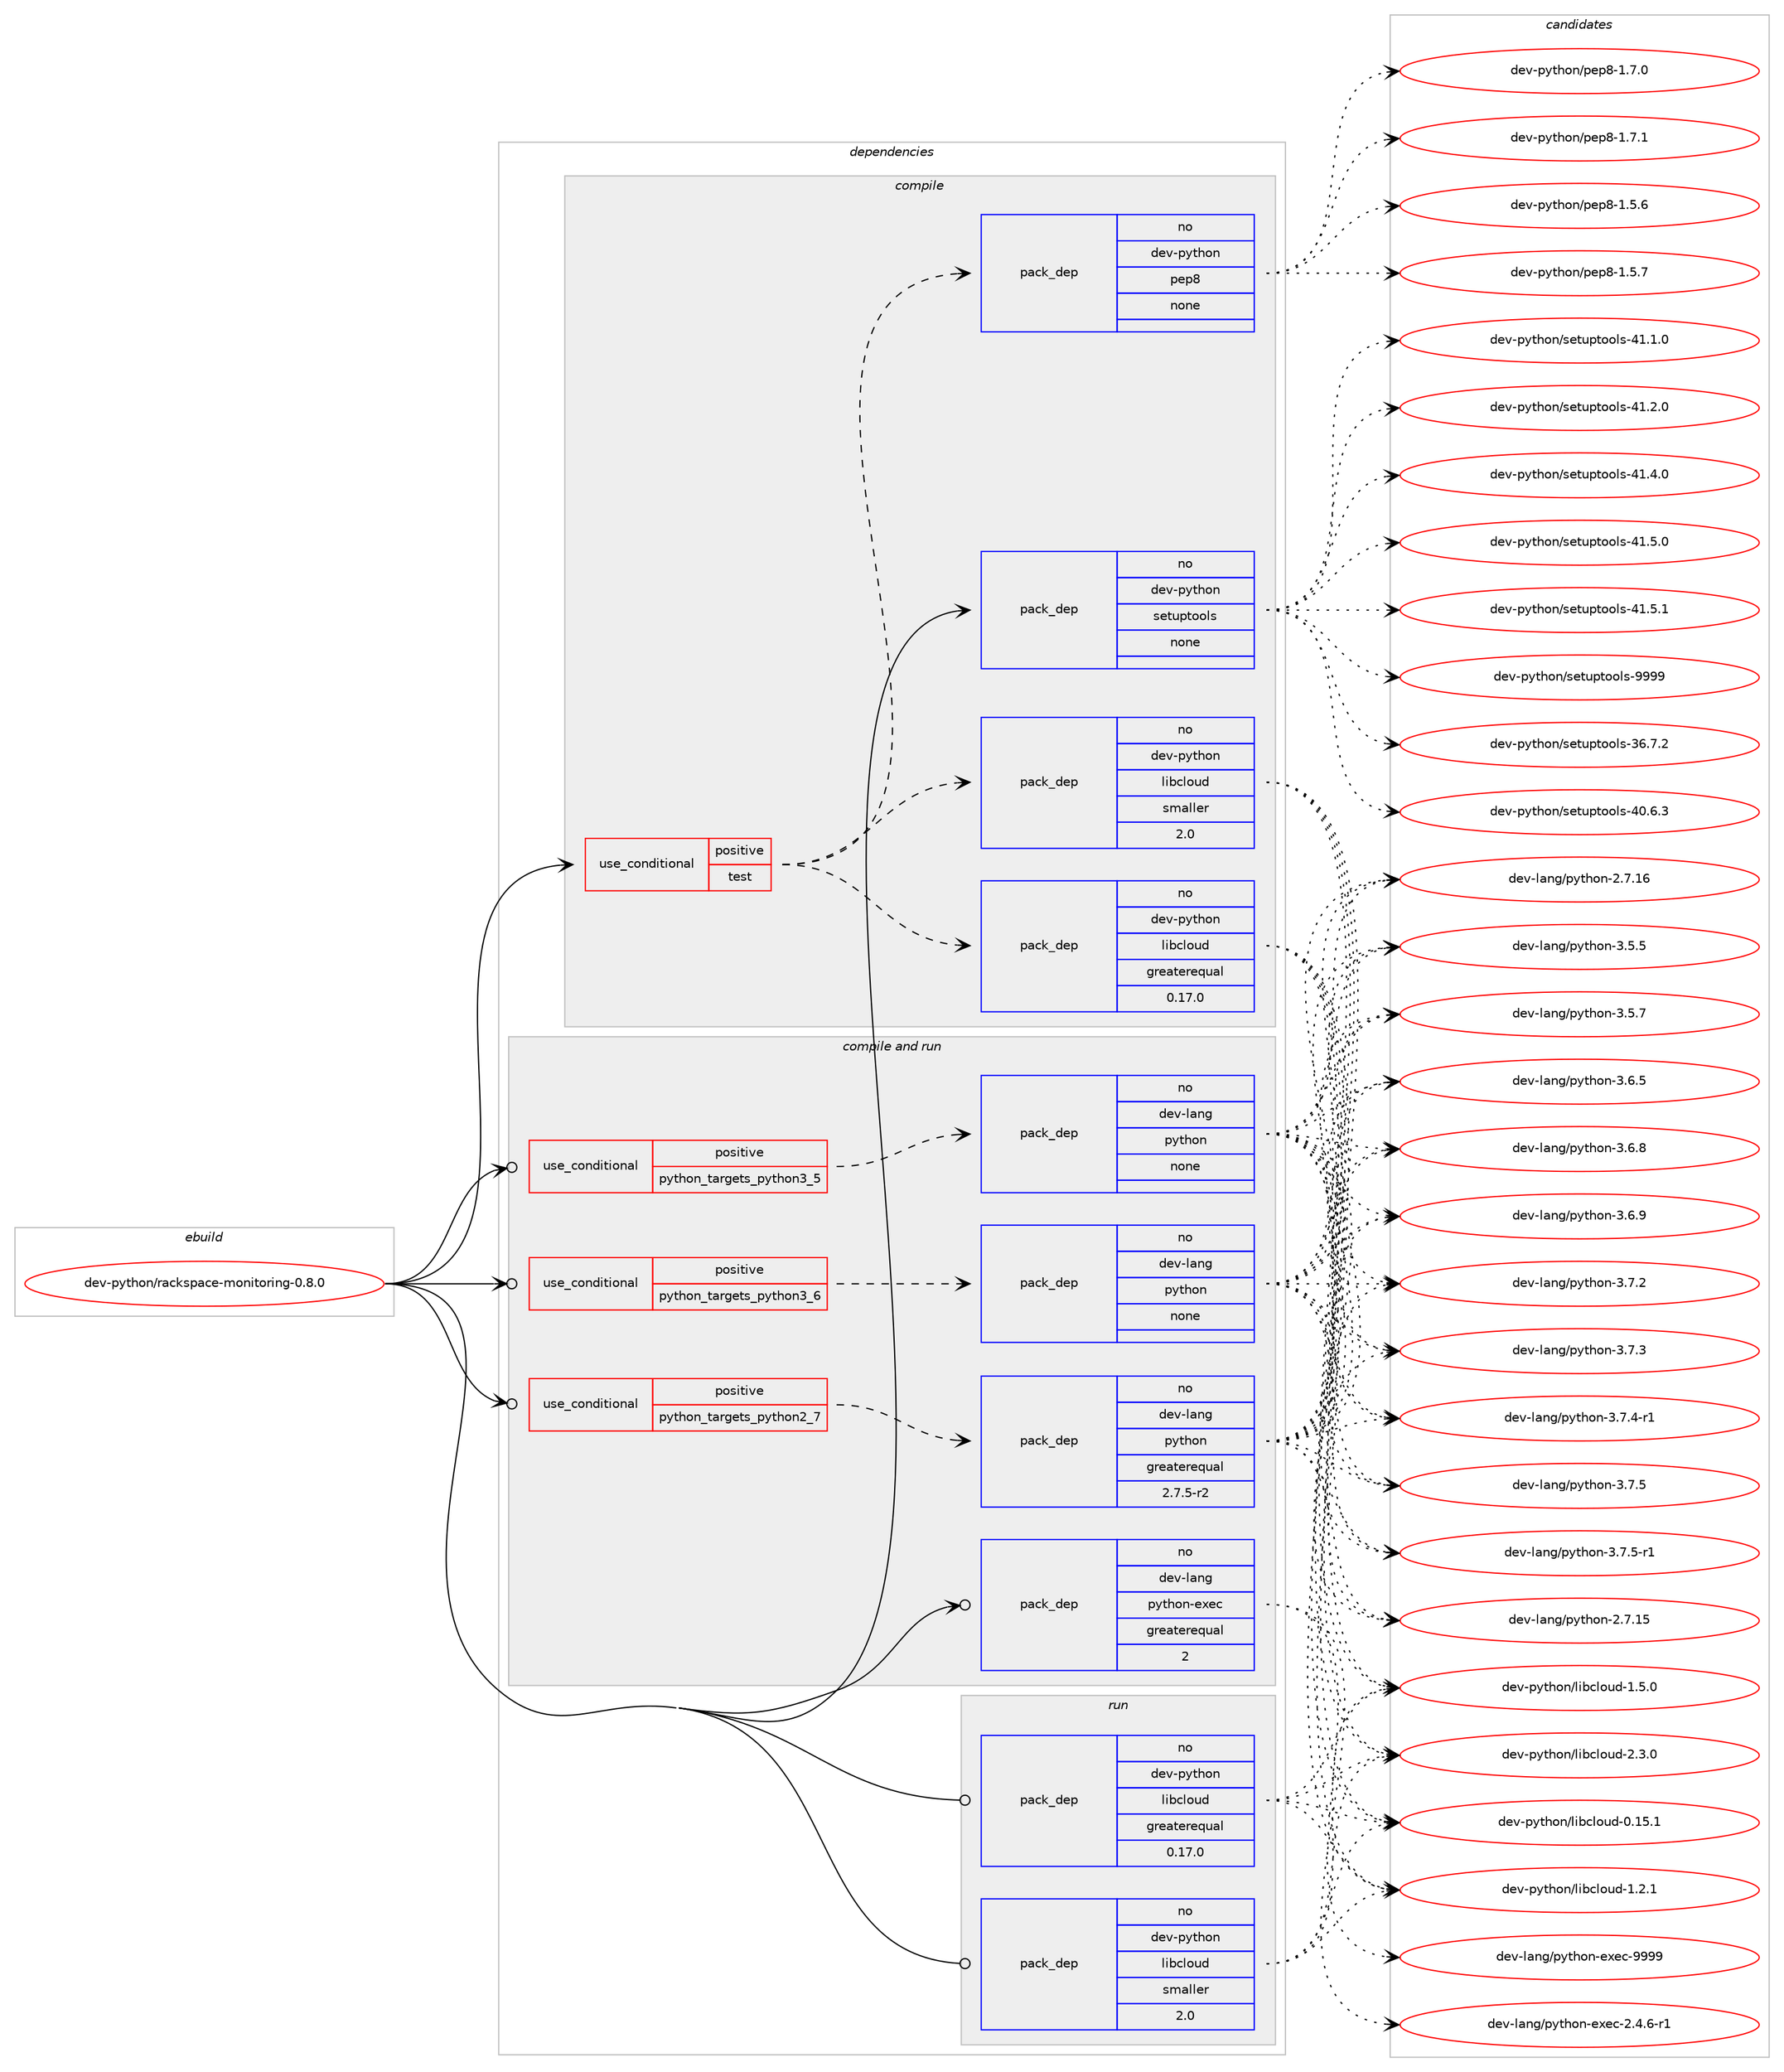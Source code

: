 digraph prolog {

# *************
# Graph options
# *************

newrank=true;
concentrate=true;
compound=true;
graph [rankdir=LR,fontname=Helvetica,fontsize=10,ranksep=1.5];#, ranksep=2.5, nodesep=0.2];
edge  [arrowhead=vee];
node  [fontname=Helvetica,fontsize=10];

# **********
# The ebuild
# **********

subgraph cluster_leftcol {
color=gray;
rank=same;
label=<<i>ebuild</i>>;
id [label="dev-python/rackspace-monitoring-0.8.0", color=red, width=4, href="../dev-python/rackspace-monitoring-0.8.0.svg"];
}

# ****************
# The dependencies
# ****************

subgraph cluster_midcol {
color=gray;
label=<<i>dependencies</i>>;
subgraph cluster_compile {
fillcolor="#eeeeee";
style=filled;
label=<<i>compile</i>>;
subgraph cond148350 {
dependency634307 [label=<<TABLE BORDER="0" CELLBORDER="1" CELLSPACING="0" CELLPADDING="4"><TR><TD ROWSPAN="3" CELLPADDING="10">use_conditional</TD></TR><TR><TD>positive</TD></TR><TR><TD>test</TD></TR></TABLE>>, shape=none, color=red];
subgraph pack474079 {
dependency634308 [label=<<TABLE BORDER="0" CELLBORDER="1" CELLSPACING="0" CELLPADDING="4" WIDTH="220"><TR><TD ROWSPAN="6" CELLPADDING="30">pack_dep</TD></TR><TR><TD WIDTH="110">no</TD></TR><TR><TD>dev-python</TD></TR><TR><TD>pep8</TD></TR><TR><TD>none</TD></TR><TR><TD></TD></TR></TABLE>>, shape=none, color=blue];
}
dependency634307:e -> dependency634308:w [weight=20,style="dashed",arrowhead="vee"];
subgraph pack474080 {
dependency634309 [label=<<TABLE BORDER="0" CELLBORDER="1" CELLSPACING="0" CELLPADDING="4" WIDTH="220"><TR><TD ROWSPAN="6" CELLPADDING="30">pack_dep</TD></TR><TR><TD WIDTH="110">no</TD></TR><TR><TD>dev-python</TD></TR><TR><TD>libcloud</TD></TR><TR><TD>greaterequal</TD></TR><TR><TD>0.17.0</TD></TR></TABLE>>, shape=none, color=blue];
}
dependency634307:e -> dependency634309:w [weight=20,style="dashed",arrowhead="vee"];
subgraph pack474081 {
dependency634310 [label=<<TABLE BORDER="0" CELLBORDER="1" CELLSPACING="0" CELLPADDING="4" WIDTH="220"><TR><TD ROWSPAN="6" CELLPADDING="30">pack_dep</TD></TR><TR><TD WIDTH="110">no</TD></TR><TR><TD>dev-python</TD></TR><TR><TD>libcloud</TD></TR><TR><TD>smaller</TD></TR><TR><TD>2.0</TD></TR></TABLE>>, shape=none, color=blue];
}
dependency634307:e -> dependency634310:w [weight=20,style="dashed",arrowhead="vee"];
}
id:e -> dependency634307:w [weight=20,style="solid",arrowhead="vee"];
subgraph pack474082 {
dependency634311 [label=<<TABLE BORDER="0" CELLBORDER="1" CELLSPACING="0" CELLPADDING="4" WIDTH="220"><TR><TD ROWSPAN="6" CELLPADDING="30">pack_dep</TD></TR><TR><TD WIDTH="110">no</TD></TR><TR><TD>dev-python</TD></TR><TR><TD>setuptools</TD></TR><TR><TD>none</TD></TR><TR><TD></TD></TR></TABLE>>, shape=none, color=blue];
}
id:e -> dependency634311:w [weight=20,style="solid",arrowhead="vee"];
}
subgraph cluster_compileandrun {
fillcolor="#eeeeee";
style=filled;
label=<<i>compile and run</i>>;
subgraph cond148351 {
dependency634312 [label=<<TABLE BORDER="0" CELLBORDER="1" CELLSPACING="0" CELLPADDING="4"><TR><TD ROWSPAN="3" CELLPADDING="10">use_conditional</TD></TR><TR><TD>positive</TD></TR><TR><TD>python_targets_python2_7</TD></TR></TABLE>>, shape=none, color=red];
subgraph pack474083 {
dependency634313 [label=<<TABLE BORDER="0" CELLBORDER="1" CELLSPACING="0" CELLPADDING="4" WIDTH="220"><TR><TD ROWSPAN="6" CELLPADDING="30">pack_dep</TD></TR><TR><TD WIDTH="110">no</TD></TR><TR><TD>dev-lang</TD></TR><TR><TD>python</TD></TR><TR><TD>greaterequal</TD></TR><TR><TD>2.7.5-r2</TD></TR></TABLE>>, shape=none, color=blue];
}
dependency634312:e -> dependency634313:w [weight=20,style="dashed",arrowhead="vee"];
}
id:e -> dependency634312:w [weight=20,style="solid",arrowhead="odotvee"];
subgraph cond148352 {
dependency634314 [label=<<TABLE BORDER="0" CELLBORDER="1" CELLSPACING="0" CELLPADDING="4"><TR><TD ROWSPAN="3" CELLPADDING="10">use_conditional</TD></TR><TR><TD>positive</TD></TR><TR><TD>python_targets_python3_5</TD></TR></TABLE>>, shape=none, color=red];
subgraph pack474084 {
dependency634315 [label=<<TABLE BORDER="0" CELLBORDER="1" CELLSPACING="0" CELLPADDING="4" WIDTH="220"><TR><TD ROWSPAN="6" CELLPADDING="30">pack_dep</TD></TR><TR><TD WIDTH="110">no</TD></TR><TR><TD>dev-lang</TD></TR><TR><TD>python</TD></TR><TR><TD>none</TD></TR><TR><TD></TD></TR></TABLE>>, shape=none, color=blue];
}
dependency634314:e -> dependency634315:w [weight=20,style="dashed",arrowhead="vee"];
}
id:e -> dependency634314:w [weight=20,style="solid",arrowhead="odotvee"];
subgraph cond148353 {
dependency634316 [label=<<TABLE BORDER="0" CELLBORDER="1" CELLSPACING="0" CELLPADDING="4"><TR><TD ROWSPAN="3" CELLPADDING="10">use_conditional</TD></TR><TR><TD>positive</TD></TR><TR><TD>python_targets_python3_6</TD></TR></TABLE>>, shape=none, color=red];
subgraph pack474085 {
dependency634317 [label=<<TABLE BORDER="0" CELLBORDER="1" CELLSPACING="0" CELLPADDING="4" WIDTH="220"><TR><TD ROWSPAN="6" CELLPADDING="30">pack_dep</TD></TR><TR><TD WIDTH="110">no</TD></TR><TR><TD>dev-lang</TD></TR><TR><TD>python</TD></TR><TR><TD>none</TD></TR><TR><TD></TD></TR></TABLE>>, shape=none, color=blue];
}
dependency634316:e -> dependency634317:w [weight=20,style="dashed",arrowhead="vee"];
}
id:e -> dependency634316:w [weight=20,style="solid",arrowhead="odotvee"];
subgraph pack474086 {
dependency634318 [label=<<TABLE BORDER="0" CELLBORDER="1" CELLSPACING="0" CELLPADDING="4" WIDTH="220"><TR><TD ROWSPAN="6" CELLPADDING="30">pack_dep</TD></TR><TR><TD WIDTH="110">no</TD></TR><TR><TD>dev-lang</TD></TR><TR><TD>python-exec</TD></TR><TR><TD>greaterequal</TD></TR><TR><TD>2</TD></TR></TABLE>>, shape=none, color=blue];
}
id:e -> dependency634318:w [weight=20,style="solid",arrowhead="odotvee"];
}
subgraph cluster_run {
fillcolor="#eeeeee";
style=filled;
label=<<i>run</i>>;
subgraph pack474087 {
dependency634319 [label=<<TABLE BORDER="0" CELLBORDER="1" CELLSPACING="0" CELLPADDING="4" WIDTH="220"><TR><TD ROWSPAN="6" CELLPADDING="30">pack_dep</TD></TR><TR><TD WIDTH="110">no</TD></TR><TR><TD>dev-python</TD></TR><TR><TD>libcloud</TD></TR><TR><TD>greaterequal</TD></TR><TR><TD>0.17.0</TD></TR></TABLE>>, shape=none, color=blue];
}
id:e -> dependency634319:w [weight=20,style="solid",arrowhead="odot"];
subgraph pack474088 {
dependency634320 [label=<<TABLE BORDER="0" CELLBORDER="1" CELLSPACING="0" CELLPADDING="4" WIDTH="220"><TR><TD ROWSPAN="6" CELLPADDING="30">pack_dep</TD></TR><TR><TD WIDTH="110">no</TD></TR><TR><TD>dev-python</TD></TR><TR><TD>libcloud</TD></TR><TR><TD>smaller</TD></TR><TR><TD>2.0</TD></TR></TABLE>>, shape=none, color=blue];
}
id:e -> dependency634320:w [weight=20,style="solid",arrowhead="odot"];
}
}

# **************
# The candidates
# **************

subgraph cluster_choices {
rank=same;
color=gray;
label=<<i>candidates</i>>;

subgraph choice474079 {
color=black;
nodesep=1;
choice100101118451121211161041111104711210111256454946534654 [label="dev-python/pep8-1.5.6", color=red, width=4,href="../dev-python/pep8-1.5.6.svg"];
choice100101118451121211161041111104711210111256454946534655 [label="dev-python/pep8-1.5.7", color=red, width=4,href="../dev-python/pep8-1.5.7.svg"];
choice100101118451121211161041111104711210111256454946554648 [label="dev-python/pep8-1.7.0", color=red, width=4,href="../dev-python/pep8-1.7.0.svg"];
choice100101118451121211161041111104711210111256454946554649 [label="dev-python/pep8-1.7.1", color=red, width=4,href="../dev-python/pep8-1.7.1.svg"];
dependency634308:e -> choice100101118451121211161041111104711210111256454946534654:w [style=dotted,weight="100"];
dependency634308:e -> choice100101118451121211161041111104711210111256454946534655:w [style=dotted,weight="100"];
dependency634308:e -> choice100101118451121211161041111104711210111256454946554648:w [style=dotted,weight="100"];
dependency634308:e -> choice100101118451121211161041111104711210111256454946554649:w [style=dotted,weight="100"];
}
subgraph choice474080 {
color=black;
nodesep=1;
choice1001011184511212111610411111047108105989910811111710045484649534649 [label="dev-python/libcloud-0.15.1", color=red, width=4,href="../dev-python/libcloud-0.15.1.svg"];
choice10010111845112121116104111110471081059899108111117100454946504649 [label="dev-python/libcloud-1.2.1", color=red, width=4,href="../dev-python/libcloud-1.2.1.svg"];
choice10010111845112121116104111110471081059899108111117100454946534648 [label="dev-python/libcloud-1.5.0", color=red, width=4,href="../dev-python/libcloud-1.5.0.svg"];
choice10010111845112121116104111110471081059899108111117100455046514648 [label="dev-python/libcloud-2.3.0", color=red, width=4,href="../dev-python/libcloud-2.3.0.svg"];
dependency634309:e -> choice1001011184511212111610411111047108105989910811111710045484649534649:w [style=dotted,weight="100"];
dependency634309:e -> choice10010111845112121116104111110471081059899108111117100454946504649:w [style=dotted,weight="100"];
dependency634309:e -> choice10010111845112121116104111110471081059899108111117100454946534648:w [style=dotted,weight="100"];
dependency634309:e -> choice10010111845112121116104111110471081059899108111117100455046514648:w [style=dotted,weight="100"];
}
subgraph choice474081 {
color=black;
nodesep=1;
choice1001011184511212111610411111047108105989910811111710045484649534649 [label="dev-python/libcloud-0.15.1", color=red, width=4,href="../dev-python/libcloud-0.15.1.svg"];
choice10010111845112121116104111110471081059899108111117100454946504649 [label="dev-python/libcloud-1.2.1", color=red, width=4,href="../dev-python/libcloud-1.2.1.svg"];
choice10010111845112121116104111110471081059899108111117100454946534648 [label="dev-python/libcloud-1.5.0", color=red, width=4,href="../dev-python/libcloud-1.5.0.svg"];
choice10010111845112121116104111110471081059899108111117100455046514648 [label="dev-python/libcloud-2.3.0", color=red, width=4,href="../dev-python/libcloud-2.3.0.svg"];
dependency634310:e -> choice1001011184511212111610411111047108105989910811111710045484649534649:w [style=dotted,weight="100"];
dependency634310:e -> choice10010111845112121116104111110471081059899108111117100454946504649:w [style=dotted,weight="100"];
dependency634310:e -> choice10010111845112121116104111110471081059899108111117100454946534648:w [style=dotted,weight="100"];
dependency634310:e -> choice10010111845112121116104111110471081059899108111117100455046514648:w [style=dotted,weight="100"];
}
subgraph choice474082 {
color=black;
nodesep=1;
choice100101118451121211161041111104711510111611711211611111110811545515446554650 [label="dev-python/setuptools-36.7.2", color=red, width=4,href="../dev-python/setuptools-36.7.2.svg"];
choice100101118451121211161041111104711510111611711211611111110811545524846544651 [label="dev-python/setuptools-40.6.3", color=red, width=4,href="../dev-python/setuptools-40.6.3.svg"];
choice100101118451121211161041111104711510111611711211611111110811545524946494648 [label="dev-python/setuptools-41.1.0", color=red, width=4,href="../dev-python/setuptools-41.1.0.svg"];
choice100101118451121211161041111104711510111611711211611111110811545524946504648 [label="dev-python/setuptools-41.2.0", color=red, width=4,href="../dev-python/setuptools-41.2.0.svg"];
choice100101118451121211161041111104711510111611711211611111110811545524946524648 [label="dev-python/setuptools-41.4.0", color=red, width=4,href="../dev-python/setuptools-41.4.0.svg"];
choice100101118451121211161041111104711510111611711211611111110811545524946534648 [label="dev-python/setuptools-41.5.0", color=red, width=4,href="../dev-python/setuptools-41.5.0.svg"];
choice100101118451121211161041111104711510111611711211611111110811545524946534649 [label="dev-python/setuptools-41.5.1", color=red, width=4,href="../dev-python/setuptools-41.5.1.svg"];
choice10010111845112121116104111110471151011161171121161111111081154557575757 [label="dev-python/setuptools-9999", color=red, width=4,href="../dev-python/setuptools-9999.svg"];
dependency634311:e -> choice100101118451121211161041111104711510111611711211611111110811545515446554650:w [style=dotted,weight="100"];
dependency634311:e -> choice100101118451121211161041111104711510111611711211611111110811545524846544651:w [style=dotted,weight="100"];
dependency634311:e -> choice100101118451121211161041111104711510111611711211611111110811545524946494648:w [style=dotted,weight="100"];
dependency634311:e -> choice100101118451121211161041111104711510111611711211611111110811545524946504648:w [style=dotted,weight="100"];
dependency634311:e -> choice100101118451121211161041111104711510111611711211611111110811545524946524648:w [style=dotted,weight="100"];
dependency634311:e -> choice100101118451121211161041111104711510111611711211611111110811545524946534648:w [style=dotted,weight="100"];
dependency634311:e -> choice100101118451121211161041111104711510111611711211611111110811545524946534649:w [style=dotted,weight="100"];
dependency634311:e -> choice10010111845112121116104111110471151011161171121161111111081154557575757:w [style=dotted,weight="100"];
}
subgraph choice474083 {
color=black;
nodesep=1;
choice10010111845108971101034711212111610411111045504655464953 [label="dev-lang/python-2.7.15", color=red, width=4,href="../dev-lang/python-2.7.15.svg"];
choice10010111845108971101034711212111610411111045504655464954 [label="dev-lang/python-2.7.16", color=red, width=4,href="../dev-lang/python-2.7.16.svg"];
choice100101118451089711010347112121116104111110455146534653 [label="dev-lang/python-3.5.5", color=red, width=4,href="../dev-lang/python-3.5.5.svg"];
choice100101118451089711010347112121116104111110455146534655 [label="dev-lang/python-3.5.7", color=red, width=4,href="../dev-lang/python-3.5.7.svg"];
choice100101118451089711010347112121116104111110455146544653 [label="dev-lang/python-3.6.5", color=red, width=4,href="../dev-lang/python-3.6.5.svg"];
choice100101118451089711010347112121116104111110455146544656 [label="dev-lang/python-3.6.8", color=red, width=4,href="../dev-lang/python-3.6.8.svg"];
choice100101118451089711010347112121116104111110455146544657 [label="dev-lang/python-3.6.9", color=red, width=4,href="../dev-lang/python-3.6.9.svg"];
choice100101118451089711010347112121116104111110455146554650 [label="dev-lang/python-3.7.2", color=red, width=4,href="../dev-lang/python-3.7.2.svg"];
choice100101118451089711010347112121116104111110455146554651 [label="dev-lang/python-3.7.3", color=red, width=4,href="../dev-lang/python-3.7.3.svg"];
choice1001011184510897110103471121211161041111104551465546524511449 [label="dev-lang/python-3.7.4-r1", color=red, width=4,href="../dev-lang/python-3.7.4-r1.svg"];
choice100101118451089711010347112121116104111110455146554653 [label="dev-lang/python-3.7.5", color=red, width=4,href="../dev-lang/python-3.7.5.svg"];
choice1001011184510897110103471121211161041111104551465546534511449 [label="dev-lang/python-3.7.5-r1", color=red, width=4,href="../dev-lang/python-3.7.5-r1.svg"];
dependency634313:e -> choice10010111845108971101034711212111610411111045504655464953:w [style=dotted,weight="100"];
dependency634313:e -> choice10010111845108971101034711212111610411111045504655464954:w [style=dotted,weight="100"];
dependency634313:e -> choice100101118451089711010347112121116104111110455146534653:w [style=dotted,weight="100"];
dependency634313:e -> choice100101118451089711010347112121116104111110455146534655:w [style=dotted,weight="100"];
dependency634313:e -> choice100101118451089711010347112121116104111110455146544653:w [style=dotted,weight="100"];
dependency634313:e -> choice100101118451089711010347112121116104111110455146544656:w [style=dotted,weight="100"];
dependency634313:e -> choice100101118451089711010347112121116104111110455146544657:w [style=dotted,weight="100"];
dependency634313:e -> choice100101118451089711010347112121116104111110455146554650:w [style=dotted,weight="100"];
dependency634313:e -> choice100101118451089711010347112121116104111110455146554651:w [style=dotted,weight="100"];
dependency634313:e -> choice1001011184510897110103471121211161041111104551465546524511449:w [style=dotted,weight="100"];
dependency634313:e -> choice100101118451089711010347112121116104111110455146554653:w [style=dotted,weight="100"];
dependency634313:e -> choice1001011184510897110103471121211161041111104551465546534511449:w [style=dotted,weight="100"];
}
subgraph choice474084 {
color=black;
nodesep=1;
choice10010111845108971101034711212111610411111045504655464953 [label="dev-lang/python-2.7.15", color=red, width=4,href="../dev-lang/python-2.7.15.svg"];
choice10010111845108971101034711212111610411111045504655464954 [label="dev-lang/python-2.7.16", color=red, width=4,href="../dev-lang/python-2.7.16.svg"];
choice100101118451089711010347112121116104111110455146534653 [label="dev-lang/python-3.5.5", color=red, width=4,href="../dev-lang/python-3.5.5.svg"];
choice100101118451089711010347112121116104111110455146534655 [label="dev-lang/python-3.5.7", color=red, width=4,href="../dev-lang/python-3.5.7.svg"];
choice100101118451089711010347112121116104111110455146544653 [label="dev-lang/python-3.6.5", color=red, width=4,href="../dev-lang/python-3.6.5.svg"];
choice100101118451089711010347112121116104111110455146544656 [label="dev-lang/python-3.6.8", color=red, width=4,href="../dev-lang/python-3.6.8.svg"];
choice100101118451089711010347112121116104111110455146544657 [label="dev-lang/python-3.6.9", color=red, width=4,href="../dev-lang/python-3.6.9.svg"];
choice100101118451089711010347112121116104111110455146554650 [label="dev-lang/python-3.7.2", color=red, width=4,href="../dev-lang/python-3.7.2.svg"];
choice100101118451089711010347112121116104111110455146554651 [label="dev-lang/python-3.7.3", color=red, width=4,href="../dev-lang/python-3.7.3.svg"];
choice1001011184510897110103471121211161041111104551465546524511449 [label="dev-lang/python-3.7.4-r1", color=red, width=4,href="../dev-lang/python-3.7.4-r1.svg"];
choice100101118451089711010347112121116104111110455146554653 [label="dev-lang/python-3.7.5", color=red, width=4,href="../dev-lang/python-3.7.5.svg"];
choice1001011184510897110103471121211161041111104551465546534511449 [label="dev-lang/python-3.7.5-r1", color=red, width=4,href="../dev-lang/python-3.7.5-r1.svg"];
dependency634315:e -> choice10010111845108971101034711212111610411111045504655464953:w [style=dotted,weight="100"];
dependency634315:e -> choice10010111845108971101034711212111610411111045504655464954:w [style=dotted,weight="100"];
dependency634315:e -> choice100101118451089711010347112121116104111110455146534653:w [style=dotted,weight="100"];
dependency634315:e -> choice100101118451089711010347112121116104111110455146534655:w [style=dotted,weight="100"];
dependency634315:e -> choice100101118451089711010347112121116104111110455146544653:w [style=dotted,weight="100"];
dependency634315:e -> choice100101118451089711010347112121116104111110455146544656:w [style=dotted,weight="100"];
dependency634315:e -> choice100101118451089711010347112121116104111110455146544657:w [style=dotted,weight="100"];
dependency634315:e -> choice100101118451089711010347112121116104111110455146554650:w [style=dotted,weight="100"];
dependency634315:e -> choice100101118451089711010347112121116104111110455146554651:w [style=dotted,weight="100"];
dependency634315:e -> choice1001011184510897110103471121211161041111104551465546524511449:w [style=dotted,weight="100"];
dependency634315:e -> choice100101118451089711010347112121116104111110455146554653:w [style=dotted,weight="100"];
dependency634315:e -> choice1001011184510897110103471121211161041111104551465546534511449:w [style=dotted,weight="100"];
}
subgraph choice474085 {
color=black;
nodesep=1;
choice10010111845108971101034711212111610411111045504655464953 [label="dev-lang/python-2.7.15", color=red, width=4,href="../dev-lang/python-2.7.15.svg"];
choice10010111845108971101034711212111610411111045504655464954 [label="dev-lang/python-2.7.16", color=red, width=4,href="../dev-lang/python-2.7.16.svg"];
choice100101118451089711010347112121116104111110455146534653 [label="dev-lang/python-3.5.5", color=red, width=4,href="../dev-lang/python-3.5.5.svg"];
choice100101118451089711010347112121116104111110455146534655 [label="dev-lang/python-3.5.7", color=red, width=4,href="../dev-lang/python-3.5.7.svg"];
choice100101118451089711010347112121116104111110455146544653 [label="dev-lang/python-3.6.5", color=red, width=4,href="../dev-lang/python-3.6.5.svg"];
choice100101118451089711010347112121116104111110455146544656 [label="dev-lang/python-3.6.8", color=red, width=4,href="../dev-lang/python-3.6.8.svg"];
choice100101118451089711010347112121116104111110455146544657 [label="dev-lang/python-3.6.9", color=red, width=4,href="../dev-lang/python-3.6.9.svg"];
choice100101118451089711010347112121116104111110455146554650 [label="dev-lang/python-3.7.2", color=red, width=4,href="../dev-lang/python-3.7.2.svg"];
choice100101118451089711010347112121116104111110455146554651 [label="dev-lang/python-3.7.3", color=red, width=4,href="../dev-lang/python-3.7.3.svg"];
choice1001011184510897110103471121211161041111104551465546524511449 [label="dev-lang/python-3.7.4-r1", color=red, width=4,href="../dev-lang/python-3.7.4-r1.svg"];
choice100101118451089711010347112121116104111110455146554653 [label="dev-lang/python-3.7.5", color=red, width=4,href="../dev-lang/python-3.7.5.svg"];
choice1001011184510897110103471121211161041111104551465546534511449 [label="dev-lang/python-3.7.5-r1", color=red, width=4,href="../dev-lang/python-3.7.5-r1.svg"];
dependency634317:e -> choice10010111845108971101034711212111610411111045504655464953:w [style=dotted,weight="100"];
dependency634317:e -> choice10010111845108971101034711212111610411111045504655464954:w [style=dotted,weight="100"];
dependency634317:e -> choice100101118451089711010347112121116104111110455146534653:w [style=dotted,weight="100"];
dependency634317:e -> choice100101118451089711010347112121116104111110455146534655:w [style=dotted,weight="100"];
dependency634317:e -> choice100101118451089711010347112121116104111110455146544653:w [style=dotted,weight="100"];
dependency634317:e -> choice100101118451089711010347112121116104111110455146544656:w [style=dotted,weight="100"];
dependency634317:e -> choice100101118451089711010347112121116104111110455146544657:w [style=dotted,weight="100"];
dependency634317:e -> choice100101118451089711010347112121116104111110455146554650:w [style=dotted,weight="100"];
dependency634317:e -> choice100101118451089711010347112121116104111110455146554651:w [style=dotted,weight="100"];
dependency634317:e -> choice1001011184510897110103471121211161041111104551465546524511449:w [style=dotted,weight="100"];
dependency634317:e -> choice100101118451089711010347112121116104111110455146554653:w [style=dotted,weight="100"];
dependency634317:e -> choice1001011184510897110103471121211161041111104551465546534511449:w [style=dotted,weight="100"];
}
subgraph choice474086 {
color=black;
nodesep=1;
choice10010111845108971101034711212111610411111045101120101994550465246544511449 [label="dev-lang/python-exec-2.4.6-r1", color=red, width=4,href="../dev-lang/python-exec-2.4.6-r1.svg"];
choice10010111845108971101034711212111610411111045101120101994557575757 [label="dev-lang/python-exec-9999", color=red, width=4,href="../dev-lang/python-exec-9999.svg"];
dependency634318:e -> choice10010111845108971101034711212111610411111045101120101994550465246544511449:w [style=dotted,weight="100"];
dependency634318:e -> choice10010111845108971101034711212111610411111045101120101994557575757:w [style=dotted,weight="100"];
}
subgraph choice474087 {
color=black;
nodesep=1;
choice1001011184511212111610411111047108105989910811111710045484649534649 [label="dev-python/libcloud-0.15.1", color=red, width=4,href="../dev-python/libcloud-0.15.1.svg"];
choice10010111845112121116104111110471081059899108111117100454946504649 [label="dev-python/libcloud-1.2.1", color=red, width=4,href="../dev-python/libcloud-1.2.1.svg"];
choice10010111845112121116104111110471081059899108111117100454946534648 [label="dev-python/libcloud-1.5.0", color=red, width=4,href="../dev-python/libcloud-1.5.0.svg"];
choice10010111845112121116104111110471081059899108111117100455046514648 [label="dev-python/libcloud-2.3.0", color=red, width=4,href="../dev-python/libcloud-2.3.0.svg"];
dependency634319:e -> choice1001011184511212111610411111047108105989910811111710045484649534649:w [style=dotted,weight="100"];
dependency634319:e -> choice10010111845112121116104111110471081059899108111117100454946504649:w [style=dotted,weight="100"];
dependency634319:e -> choice10010111845112121116104111110471081059899108111117100454946534648:w [style=dotted,weight="100"];
dependency634319:e -> choice10010111845112121116104111110471081059899108111117100455046514648:w [style=dotted,weight="100"];
}
subgraph choice474088 {
color=black;
nodesep=1;
choice1001011184511212111610411111047108105989910811111710045484649534649 [label="dev-python/libcloud-0.15.1", color=red, width=4,href="../dev-python/libcloud-0.15.1.svg"];
choice10010111845112121116104111110471081059899108111117100454946504649 [label="dev-python/libcloud-1.2.1", color=red, width=4,href="../dev-python/libcloud-1.2.1.svg"];
choice10010111845112121116104111110471081059899108111117100454946534648 [label="dev-python/libcloud-1.5.0", color=red, width=4,href="../dev-python/libcloud-1.5.0.svg"];
choice10010111845112121116104111110471081059899108111117100455046514648 [label="dev-python/libcloud-2.3.0", color=red, width=4,href="../dev-python/libcloud-2.3.0.svg"];
dependency634320:e -> choice1001011184511212111610411111047108105989910811111710045484649534649:w [style=dotted,weight="100"];
dependency634320:e -> choice10010111845112121116104111110471081059899108111117100454946504649:w [style=dotted,weight="100"];
dependency634320:e -> choice10010111845112121116104111110471081059899108111117100454946534648:w [style=dotted,weight="100"];
dependency634320:e -> choice10010111845112121116104111110471081059899108111117100455046514648:w [style=dotted,weight="100"];
}
}

}
